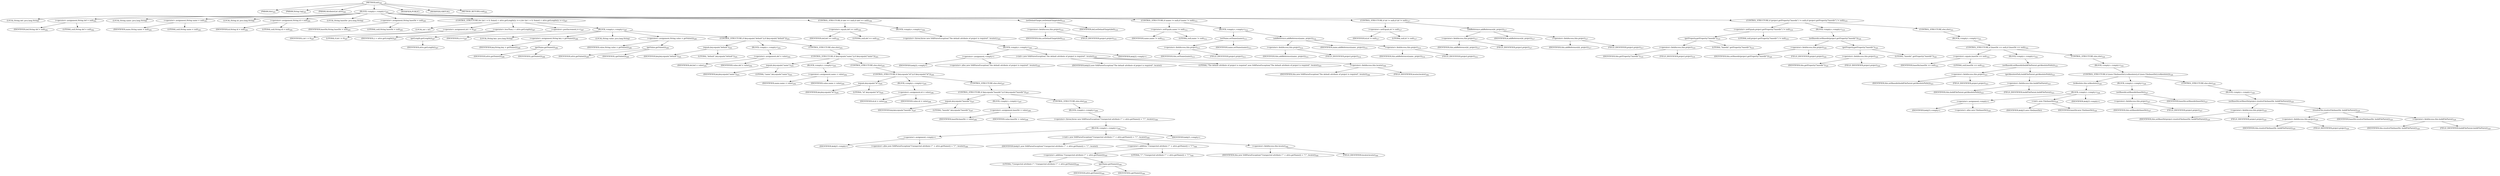 digraph "init" {  
"766" [label = <(METHOD,init)<SUB>281</SUB>> ]
"767" [label = <(PARAM,this)<SUB>281</SUB>> ]
"768" [label = <(PARAM,String tag)<SUB>281</SUB>> ]
"769" [label = <(PARAM,AttributeList attrs)<SUB>281</SUB>> ]
"770" [label = <(BLOCK,&lt;empty&gt;,&lt;empty&gt;)<SUB>281</SUB>> ]
"771" [label = <(LOCAL,String def: java.lang.String)> ]
"772" [label = <(&lt;operator&gt;.assignment,String def = null)<SUB>282</SUB>> ]
"773" [label = <(IDENTIFIER,def,String def = null)<SUB>282</SUB>> ]
"774" [label = <(LITERAL,null,String def = null)<SUB>282</SUB>> ]
"775" [label = <(LOCAL,String name: java.lang.String)> ]
"776" [label = <(&lt;operator&gt;.assignment,String name = null)<SUB>283</SUB>> ]
"777" [label = <(IDENTIFIER,name,String name = null)<SUB>283</SUB>> ]
"778" [label = <(LITERAL,null,String name = null)<SUB>283</SUB>> ]
"779" [label = <(LOCAL,String id: java.lang.String)> ]
"780" [label = <(&lt;operator&gt;.assignment,String id = null)<SUB>284</SUB>> ]
"781" [label = <(IDENTIFIER,id,String id = null)<SUB>284</SUB>> ]
"782" [label = <(LITERAL,null,String id = null)<SUB>284</SUB>> ]
"783" [label = <(LOCAL,String baseDir: java.lang.String)> ]
"784" [label = <(&lt;operator&gt;.assignment,String baseDir = null)<SUB>285</SUB>> ]
"785" [label = <(IDENTIFIER,baseDir,String baseDir = null)<SUB>285</SUB>> ]
"786" [label = <(LITERAL,null,String baseDir = null)<SUB>285</SUB>> ]
"787" [label = <(CONTROL_STRUCTURE,for (int i = 0; Some(i &lt; attrs.getLength()); i++),for (int i = 0; Some(i &lt; attrs.getLength()); i++))<SUB>287</SUB>> ]
"788" [label = <(LOCAL,int i: int)> ]
"789" [label = <(&lt;operator&gt;.assignment,int i = 0)<SUB>287</SUB>> ]
"790" [label = <(IDENTIFIER,i,int i = 0)<SUB>287</SUB>> ]
"791" [label = <(LITERAL,0,int i = 0)<SUB>287</SUB>> ]
"792" [label = <(&lt;operator&gt;.lessThan,i &lt; attrs.getLength())<SUB>287</SUB>> ]
"793" [label = <(IDENTIFIER,i,i &lt; attrs.getLength())<SUB>287</SUB>> ]
"794" [label = <(getLength,getLength())<SUB>287</SUB>> ]
"795" [label = <(IDENTIFIER,attrs,getLength())<SUB>287</SUB>> ]
"796" [label = <(&lt;operator&gt;.postIncrement,i++)<SUB>287</SUB>> ]
"797" [label = <(IDENTIFIER,i,i++)<SUB>287</SUB>> ]
"798" [label = <(BLOCK,&lt;empty&gt;,&lt;empty&gt;)<SUB>287</SUB>> ]
"799" [label = <(LOCAL,String key: java.lang.String)> ]
"800" [label = <(&lt;operator&gt;.assignment,String key = getName(i))<SUB>288</SUB>> ]
"801" [label = <(IDENTIFIER,key,String key = getName(i))<SUB>288</SUB>> ]
"802" [label = <(getName,getName(i))<SUB>288</SUB>> ]
"803" [label = <(IDENTIFIER,attrs,getName(i))<SUB>288</SUB>> ]
"804" [label = <(IDENTIFIER,i,getName(i))<SUB>288</SUB>> ]
"805" [label = <(LOCAL,String value: java.lang.String)> ]
"806" [label = <(&lt;operator&gt;.assignment,String value = getValue(i))<SUB>289</SUB>> ]
"807" [label = <(IDENTIFIER,value,String value = getValue(i))<SUB>289</SUB>> ]
"808" [label = <(getValue,getValue(i))<SUB>289</SUB>> ]
"809" [label = <(IDENTIFIER,attrs,getValue(i))<SUB>289</SUB>> ]
"810" [label = <(IDENTIFIER,i,getValue(i))<SUB>289</SUB>> ]
"811" [label = <(CONTROL_STRUCTURE,if (key.equals(&quot;default&quot;)),if (key.equals(&quot;default&quot;)))<SUB>291</SUB>> ]
"812" [label = <(equals,key.equals(&quot;default&quot;))<SUB>291</SUB>> ]
"813" [label = <(IDENTIFIER,key,key.equals(&quot;default&quot;))<SUB>291</SUB>> ]
"814" [label = <(LITERAL,&quot;default&quot;,key.equals(&quot;default&quot;))<SUB>291</SUB>> ]
"815" [label = <(BLOCK,&lt;empty&gt;,&lt;empty&gt;)<SUB>291</SUB>> ]
"816" [label = <(&lt;operator&gt;.assignment,def = value)<SUB>292</SUB>> ]
"817" [label = <(IDENTIFIER,def,def = value)<SUB>292</SUB>> ]
"818" [label = <(IDENTIFIER,value,def = value)<SUB>292</SUB>> ]
"819" [label = <(CONTROL_STRUCTURE,else,else)<SUB>293</SUB>> ]
"820" [label = <(CONTROL_STRUCTURE,if (key.equals(&quot;name&quot;)),if (key.equals(&quot;name&quot;)))<SUB>293</SUB>> ]
"821" [label = <(equals,key.equals(&quot;name&quot;))<SUB>293</SUB>> ]
"822" [label = <(IDENTIFIER,key,key.equals(&quot;name&quot;))<SUB>293</SUB>> ]
"823" [label = <(LITERAL,&quot;name&quot;,key.equals(&quot;name&quot;))<SUB>293</SUB>> ]
"824" [label = <(BLOCK,&lt;empty&gt;,&lt;empty&gt;)<SUB>293</SUB>> ]
"825" [label = <(&lt;operator&gt;.assignment,name = value)<SUB>294</SUB>> ]
"826" [label = <(IDENTIFIER,name,name = value)<SUB>294</SUB>> ]
"827" [label = <(IDENTIFIER,value,name = value)<SUB>294</SUB>> ]
"828" [label = <(CONTROL_STRUCTURE,else,else)<SUB>295</SUB>> ]
"829" [label = <(CONTROL_STRUCTURE,if (key.equals(&quot;id&quot;)),if (key.equals(&quot;id&quot;)))<SUB>295</SUB>> ]
"830" [label = <(equals,key.equals(&quot;id&quot;))<SUB>295</SUB>> ]
"831" [label = <(IDENTIFIER,key,key.equals(&quot;id&quot;))<SUB>295</SUB>> ]
"832" [label = <(LITERAL,&quot;id&quot;,key.equals(&quot;id&quot;))<SUB>295</SUB>> ]
"833" [label = <(BLOCK,&lt;empty&gt;,&lt;empty&gt;)<SUB>295</SUB>> ]
"834" [label = <(&lt;operator&gt;.assignment,id = value)<SUB>296</SUB>> ]
"835" [label = <(IDENTIFIER,id,id = value)<SUB>296</SUB>> ]
"836" [label = <(IDENTIFIER,value,id = value)<SUB>296</SUB>> ]
"837" [label = <(CONTROL_STRUCTURE,else,else)<SUB>297</SUB>> ]
"838" [label = <(CONTROL_STRUCTURE,if (key.equals(&quot;basedir&quot;)),if (key.equals(&quot;basedir&quot;)))<SUB>297</SUB>> ]
"839" [label = <(equals,key.equals(&quot;basedir&quot;))<SUB>297</SUB>> ]
"840" [label = <(IDENTIFIER,key,key.equals(&quot;basedir&quot;))<SUB>297</SUB>> ]
"841" [label = <(LITERAL,&quot;basedir&quot;,key.equals(&quot;basedir&quot;))<SUB>297</SUB>> ]
"842" [label = <(BLOCK,&lt;empty&gt;,&lt;empty&gt;)<SUB>297</SUB>> ]
"843" [label = <(&lt;operator&gt;.assignment,baseDir = value)<SUB>298</SUB>> ]
"844" [label = <(IDENTIFIER,baseDir,baseDir = value)<SUB>298</SUB>> ]
"845" [label = <(IDENTIFIER,value,baseDir = value)<SUB>298</SUB>> ]
"846" [label = <(CONTROL_STRUCTURE,else,else)<SUB>299</SUB>> ]
"847" [label = <(BLOCK,&lt;empty&gt;,&lt;empty&gt;)<SUB>299</SUB>> ]
"848" [label = <(&lt;operator&gt;.throw,throw new SAXParseException(&quot;Unexpected attribute \&quot;&quot; + attrs.getName(i) + &quot;\&quot;&quot;, locator);)<SUB>300</SUB>> ]
"849" [label = <(BLOCK,&lt;empty&gt;,&lt;empty&gt;)<SUB>300</SUB>> ]
"850" [label = <(&lt;operator&gt;.assignment,&lt;empty&gt;)> ]
"851" [label = <(IDENTIFIER,$obj21,&lt;empty&gt;)> ]
"852" [label = <(&lt;operator&gt;.alloc,new SAXParseException(&quot;Unexpected attribute \&quot;&quot; + attrs.getName(i) + &quot;\&quot;&quot;, locator))<SUB>300</SUB>> ]
"853" [label = <(&lt;init&gt;,new SAXParseException(&quot;Unexpected attribute \&quot;&quot; + attrs.getName(i) + &quot;\&quot;&quot;, locator))<SUB>300</SUB>> ]
"854" [label = <(IDENTIFIER,$obj21,new SAXParseException(&quot;Unexpected attribute \&quot;&quot; + attrs.getName(i) + &quot;\&quot;&quot;, locator))> ]
"855" [label = <(&lt;operator&gt;.addition,&quot;Unexpected attribute \&quot;&quot; + attrs.getName(i) + &quot;\&quot;&quot;)<SUB>300</SUB>> ]
"856" [label = <(&lt;operator&gt;.addition,&quot;Unexpected attribute \&quot;&quot; + attrs.getName(i))<SUB>300</SUB>> ]
"857" [label = <(LITERAL,&quot;Unexpected attribute \&quot;&quot;,&quot;Unexpected attribute \&quot;&quot; + attrs.getName(i))<SUB>300</SUB>> ]
"858" [label = <(getName,getName(i))<SUB>300</SUB>> ]
"859" [label = <(IDENTIFIER,attrs,getName(i))<SUB>300</SUB>> ]
"860" [label = <(IDENTIFIER,i,getName(i))<SUB>300</SUB>> ]
"861" [label = <(LITERAL,&quot;\&quot;&quot;,&quot;Unexpected attribute \&quot;&quot; + attrs.getName(i) + &quot;\&quot;&quot;)<SUB>300</SUB>> ]
"862" [label = <(&lt;operator&gt;.fieldAccess,this.locator)<SUB>300</SUB>> ]
"863" [label = <(IDENTIFIER,this,new SAXParseException(&quot;Unexpected attribute \&quot;&quot; + attrs.getName(i) + &quot;\&quot;&quot;, locator))<SUB>300</SUB>> ]
"864" [label = <(FIELD_IDENTIFIER,locator,locator)<SUB>300</SUB>> ]
"865" [label = <(IDENTIFIER,$obj21,&lt;empty&gt;)> ]
"866" [label = <(CONTROL_STRUCTURE,if (def == null),if (def == null))<SUB>304</SUB>> ]
"867" [label = <(&lt;operator&gt;.equals,def == null)<SUB>304</SUB>> ]
"868" [label = <(IDENTIFIER,def,def == null)<SUB>304</SUB>> ]
"869" [label = <(LITERAL,null,def == null)<SUB>304</SUB>> ]
"870" [label = <(BLOCK,&lt;empty&gt;,&lt;empty&gt;)<SUB>304</SUB>> ]
"871" [label = <(&lt;operator&gt;.throw,throw new SAXParseException(&quot;The default attribute of project is required&quot;, locator);)<SUB>305</SUB>> ]
"872" [label = <(BLOCK,&lt;empty&gt;,&lt;empty&gt;)<SUB>305</SUB>> ]
"873" [label = <(&lt;operator&gt;.assignment,&lt;empty&gt;)> ]
"874" [label = <(IDENTIFIER,$obj22,&lt;empty&gt;)> ]
"875" [label = <(&lt;operator&gt;.alloc,new SAXParseException(&quot;The default attribute of project is required&quot;, locator))<SUB>305</SUB>> ]
"876" [label = <(&lt;init&gt;,new SAXParseException(&quot;The default attribute of project is required&quot;, locator))<SUB>305</SUB>> ]
"877" [label = <(IDENTIFIER,$obj22,new SAXParseException(&quot;The default attribute of project is required&quot;, locator))> ]
"878" [label = <(LITERAL,&quot;The default attribute of project is required&quot;,new SAXParseException(&quot;The default attribute of project is required&quot;, locator))<SUB>305</SUB>> ]
"879" [label = <(&lt;operator&gt;.fieldAccess,this.locator)<SUB>306</SUB>> ]
"880" [label = <(IDENTIFIER,this,new SAXParseException(&quot;The default attribute of project is required&quot;, locator))<SUB>306</SUB>> ]
"881" [label = <(FIELD_IDENTIFIER,locator,locator)<SUB>306</SUB>> ]
"882" [label = <(IDENTIFIER,$obj22,&lt;empty&gt;)> ]
"883" [label = <(setDefaultTarget,setDefaultTarget(def))<SUB>310</SUB>> ]
"884" [label = <(&lt;operator&gt;.fieldAccess,this.project)<SUB>310</SUB>> ]
"885" [label = <(IDENTIFIER,this,setDefaultTarget(def))<SUB>310</SUB>> ]
"886" [label = <(FIELD_IDENTIFIER,project,project)<SUB>310</SUB>> ]
"887" [label = <(IDENTIFIER,def,setDefaultTarget(def))<SUB>310</SUB>> ]
"888" [label = <(CONTROL_STRUCTURE,if (name != null),if (name != null))<SUB>312</SUB>> ]
"889" [label = <(&lt;operator&gt;.notEquals,name != null)<SUB>312</SUB>> ]
"890" [label = <(IDENTIFIER,name,name != null)<SUB>312</SUB>> ]
"891" [label = <(LITERAL,null,name != null)<SUB>312</SUB>> ]
"892" [label = <(BLOCK,&lt;empty&gt;,&lt;empty&gt;)<SUB>312</SUB>> ]
"893" [label = <(setName,setName(name))<SUB>313</SUB>> ]
"894" [label = <(&lt;operator&gt;.fieldAccess,this.project)<SUB>313</SUB>> ]
"895" [label = <(IDENTIFIER,this,setName(name))<SUB>313</SUB>> ]
"896" [label = <(FIELD_IDENTIFIER,project,project)<SUB>313</SUB>> ]
"897" [label = <(IDENTIFIER,name,setName(name))<SUB>313</SUB>> ]
"898" [label = <(addReference,addReference(name, project))<SUB>314</SUB>> ]
"899" [label = <(&lt;operator&gt;.fieldAccess,this.project)<SUB>314</SUB>> ]
"900" [label = <(IDENTIFIER,this,addReference(name, project))<SUB>314</SUB>> ]
"901" [label = <(FIELD_IDENTIFIER,project,project)<SUB>314</SUB>> ]
"902" [label = <(IDENTIFIER,name,addReference(name, project))<SUB>314</SUB>> ]
"903" [label = <(&lt;operator&gt;.fieldAccess,this.project)<SUB>314</SUB>> ]
"904" [label = <(IDENTIFIER,this,addReference(name, project))<SUB>314</SUB>> ]
"905" [label = <(FIELD_IDENTIFIER,project,project)<SUB>314</SUB>> ]
"906" [label = <(CONTROL_STRUCTURE,if (id != null),if (id != null))<SUB>317</SUB>> ]
"907" [label = <(&lt;operator&gt;.notEquals,id != null)<SUB>317</SUB>> ]
"908" [label = <(IDENTIFIER,id,id != null)<SUB>317</SUB>> ]
"909" [label = <(LITERAL,null,id != null)<SUB>317</SUB>> ]
"910" [label = <(addReference,addReference(id, project))<SUB>317</SUB>> ]
"911" [label = <(&lt;operator&gt;.fieldAccess,this.project)<SUB>317</SUB>> ]
"912" [label = <(IDENTIFIER,this,addReference(id, project))<SUB>317</SUB>> ]
"913" [label = <(FIELD_IDENTIFIER,project,project)<SUB>317</SUB>> ]
"914" [label = <(IDENTIFIER,id,addReference(id, project))<SUB>317</SUB>> ]
"915" [label = <(&lt;operator&gt;.fieldAccess,this.project)<SUB>317</SUB>> ]
"916" [label = <(IDENTIFIER,this,addReference(id, project))<SUB>317</SUB>> ]
"917" [label = <(FIELD_IDENTIFIER,project,project)<SUB>317</SUB>> ]
"918" [label = <(CONTROL_STRUCTURE,if (project.getProperty(&quot;basedir&quot;) != null),if (project.getProperty(&quot;basedir&quot;) != null))<SUB>319</SUB>> ]
"919" [label = <(&lt;operator&gt;.notEquals,project.getProperty(&quot;basedir&quot;) != null)<SUB>319</SUB>> ]
"920" [label = <(getProperty,getProperty(&quot;basedir&quot;))<SUB>319</SUB>> ]
"921" [label = <(&lt;operator&gt;.fieldAccess,this.project)<SUB>319</SUB>> ]
"922" [label = <(IDENTIFIER,this,getProperty(&quot;basedir&quot;))<SUB>319</SUB>> ]
"923" [label = <(FIELD_IDENTIFIER,project,project)<SUB>319</SUB>> ]
"924" [label = <(LITERAL,&quot;basedir&quot;,getProperty(&quot;basedir&quot;))<SUB>319</SUB>> ]
"925" [label = <(LITERAL,null,project.getProperty(&quot;basedir&quot;) != null)<SUB>319</SUB>> ]
"926" [label = <(BLOCK,&lt;empty&gt;,&lt;empty&gt;)<SUB>319</SUB>> ]
"927" [label = <(setBasedir,setBasedir(project.getProperty(&quot;basedir&quot;)))<SUB>320</SUB>> ]
"928" [label = <(&lt;operator&gt;.fieldAccess,this.project)<SUB>320</SUB>> ]
"929" [label = <(IDENTIFIER,this,setBasedir(project.getProperty(&quot;basedir&quot;)))<SUB>320</SUB>> ]
"930" [label = <(FIELD_IDENTIFIER,project,project)<SUB>320</SUB>> ]
"931" [label = <(getProperty,getProperty(&quot;basedir&quot;))<SUB>320</SUB>> ]
"932" [label = <(&lt;operator&gt;.fieldAccess,this.project)<SUB>320</SUB>> ]
"933" [label = <(IDENTIFIER,this,getProperty(&quot;basedir&quot;))<SUB>320</SUB>> ]
"934" [label = <(FIELD_IDENTIFIER,project,project)<SUB>320</SUB>> ]
"935" [label = <(LITERAL,&quot;basedir&quot;,getProperty(&quot;basedir&quot;))<SUB>320</SUB>> ]
"936" [label = <(CONTROL_STRUCTURE,else,else)<SUB>321</SUB>> ]
"937" [label = <(BLOCK,&lt;empty&gt;,&lt;empty&gt;)<SUB>321</SUB>> ]
"938" [label = <(CONTROL_STRUCTURE,if (baseDir == null),if (baseDir == null))<SUB>322</SUB>> ]
"939" [label = <(&lt;operator&gt;.equals,baseDir == null)<SUB>322</SUB>> ]
"940" [label = <(IDENTIFIER,baseDir,baseDir == null)<SUB>322</SUB>> ]
"941" [label = <(LITERAL,null,baseDir == null)<SUB>322</SUB>> ]
"942" [label = <(BLOCK,&lt;empty&gt;,&lt;empty&gt;)<SUB>322</SUB>> ]
"943" [label = <(setBasedir,setBasedir(buildFileParent.getAbsolutePath()))<SUB>323</SUB>> ]
"944" [label = <(&lt;operator&gt;.fieldAccess,this.project)<SUB>323</SUB>> ]
"945" [label = <(IDENTIFIER,this,setBasedir(buildFileParent.getAbsolutePath()))<SUB>323</SUB>> ]
"946" [label = <(FIELD_IDENTIFIER,project,project)<SUB>323</SUB>> ]
"947" [label = <(getAbsolutePath,buildFileParent.getAbsolutePath())<SUB>323</SUB>> ]
"948" [label = <(&lt;operator&gt;.fieldAccess,this.buildFileParent)<SUB>323</SUB>> ]
"949" [label = <(IDENTIFIER,this,buildFileParent.getAbsolutePath())<SUB>323</SUB>> ]
"950" [label = <(FIELD_IDENTIFIER,buildFileParent,buildFileParent)<SUB>323</SUB>> ]
"951" [label = <(CONTROL_STRUCTURE,else,else)<SUB>324</SUB>> ]
"952" [label = <(BLOCK,&lt;empty&gt;,&lt;empty&gt;)<SUB>324</SUB>> ]
"953" [label = <(CONTROL_STRUCTURE,if ((new File(baseDir)).isAbsolute()),if ((new File(baseDir)).isAbsolute()))<SUB>326</SUB>> ]
"954" [label = <(isAbsolute,this.isAbsolute())<SUB>326</SUB>> ]
"955" [label = <(BLOCK,&lt;empty&gt;,&lt;empty&gt;)<SUB>326</SUB>> ]
"956" [label = <(&lt;operator&gt;.assignment,&lt;empty&gt;)> ]
"957" [label = <(IDENTIFIER,$obj23,&lt;empty&gt;)> ]
"958" [label = <(&lt;operator&gt;.alloc,new File(baseDir))<SUB>326</SUB>> ]
"959" [label = <(&lt;init&gt;,new File(baseDir))<SUB>326</SUB>> ]
"960" [label = <(IDENTIFIER,$obj23,new File(baseDir))> ]
"961" [label = <(IDENTIFIER,baseDir,new File(baseDir))<SUB>326</SUB>> ]
"962" [label = <(IDENTIFIER,$obj23,&lt;empty&gt;)> ]
"963" [label = <(BLOCK,&lt;empty&gt;,&lt;empty&gt;)<SUB>326</SUB>> ]
"964" [label = <(setBasedir,setBasedir(baseDir))<SUB>327</SUB>> ]
"965" [label = <(&lt;operator&gt;.fieldAccess,this.project)<SUB>327</SUB>> ]
"966" [label = <(IDENTIFIER,this,setBasedir(baseDir))<SUB>327</SUB>> ]
"967" [label = <(FIELD_IDENTIFIER,project,project)<SUB>327</SUB>> ]
"968" [label = <(IDENTIFIER,baseDir,setBasedir(baseDir))<SUB>327</SUB>> ]
"969" [label = <(CONTROL_STRUCTURE,else,else)<SUB>328</SUB>> ]
"970" [label = <(BLOCK,&lt;empty&gt;,&lt;empty&gt;)<SUB>328</SUB>> ]
"971" [label = <(setBaseDir,setBaseDir(project.resolveFile(baseDir, buildFileParent)))<SUB>329</SUB>> ]
"972" [label = <(&lt;operator&gt;.fieldAccess,this.project)<SUB>329</SUB>> ]
"973" [label = <(IDENTIFIER,this,setBaseDir(project.resolveFile(baseDir, buildFileParent)))<SUB>329</SUB>> ]
"974" [label = <(FIELD_IDENTIFIER,project,project)<SUB>329</SUB>> ]
"975" [label = <(resolveFile,resolveFile(baseDir, buildFileParent))<SUB>329</SUB>> ]
"976" [label = <(&lt;operator&gt;.fieldAccess,this.project)<SUB>329</SUB>> ]
"977" [label = <(IDENTIFIER,this,resolveFile(baseDir, buildFileParent))<SUB>329</SUB>> ]
"978" [label = <(FIELD_IDENTIFIER,project,project)<SUB>329</SUB>> ]
"979" [label = <(IDENTIFIER,baseDir,resolveFile(baseDir, buildFileParent))<SUB>329</SUB>> ]
"980" [label = <(&lt;operator&gt;.fieldAccess,this.buildFileParent)<SUB>329</SUB>> ]
"981" [label = <(IDENTIFIER,this,resolveFile(baseDir, buildFileParent))<SUB>329</SUB>> ]
"982" [label = <(FIELD_IDENTIFIER,buildFileParent,buildFileParent)<SUB>329</SUB>> ]
"983" [label = <(MODIFIER,PUBLIC)> ]
"984" [label = <(MODIFIER,VIRTUAL)> ]
"985" [label = <(METHOD_RETURN,void)<SUB>281</SUB>> ]
  "766" -> "767" 
  "766" -> "768" 
  "766" -> "769" 
  "766" -> "770" 
  "766" -> "983" 
  "766" -> "984" 
  "766" -> "985" 
  "770" -> "771" 
  "770" -> "772" 
  "770" -> "775" 
  "770" -> "776" 
  "770" -> "779" 
  "770" -> "780" 
  "770" -> "783" 
  "770" -> "784" 
  "770" -> "787" 
  "770" -> "866" 
  "770" -> "883" 
  "770" -> "888" 
  "770" -> "906" 
  "770" -> "918" 
  "772" -> "773" 
  "772" -> "774" 
  "776" -> "777" 
  "776" -> "778" 
  "780" -> "781" 
  "780" -> "782" 
  "784" -> "785" 
  "784" -> "786" 
  "787" -> "788" 
  "787" -> "789" 
  "787" -> "792" 
  "787" -> "796" 
  "787" -> "798" 
  "789" -> "790" 
  "789" -> "791" 
  "792" -> "793" 
  "792" -> "794" 
  "794" -> "795" 
  "796" -> "797" 
  "798" -> "799" 
  "798" -> "800" 
  "798" -> "805" 
  "798" -> "806" 
  "798" -> "811" 
  "800" -> "801" 
  "800" -> "802" 
  "802" -> "803" 
  "802" -> "804" 
  "806" -> "807" 
  "806" -> "808" 
  "808" -> "809" 
  "808" -> "810" 
  "811" -> "812" 
  "811" -> "815" 
  "811" -> "819" 
  "812" -> "813" 
  "812" -> "814" 
  "815" -> "816" 
  "816" -> "817" 
  "816" -> "818" 
  "819" -> "820" 
  "820" -> "821" 
  "820" -> "824" 
  "820" -> "828" 
  "821" -> "822" 
  "821" -> "823" 
  "824" -> "825" 
  "825" -> "826" 
  "825" -> "827" 
  "828" -> "829" 
  "829" -> "830" 
  "829" -> "833" 
  "829" -> "837" 
  "830" -> "831" 
  "830" -> "832" 
  "833" -> "834" 
  "834" -> "835" 
  "834" -> "836" 
  "837" -> "838" 
  "838" -> "839" 
  "838" -> "842" 
  "838" -> "846" 
  "839" -> "840" 
  "839" -> "841" 
  "842" -> "843" 
  "843" -> "844" 
  "843" -> "845" 
  "846" -> "847" 
  "847" -> "848" 
  "848" -> "849" 
  "849" -> "850" 
  "849" -> "853" 
  "849" -> "865" 
  "850" -> "851" 
  "850" -> "852" 
  "853" -> "854" 
  "853" -> "855" 
  "853" -> "862" 
  "855" -> "856" 
  "855" -> "861" 
  "856" -> "857" 
  "856" -> "858" 
  "858" -> "859" 
  "858" -> "860" 
  "862" -> "863" 
  "862" -> "864" 
  "866" -> "867" 
  "866" -> "870" 
  "867" -> "868" 
  "867" -> "869" 
  "870" -> "871" 
  "871" -> "872" 
  "872" -> "873" 
  "872" -> "876" 
  "872" -> "882" 
  "873" -> "874" 
  "873" -> "875" 
  "876" -> "877" 
  "876" -> "878" 
  "876" -> "879" 
  "879" -> "880" 
  "879" -> "881" 
  "883" -> "884" 
  "883" -> "887" 
  "884" -> "885" 
  "884" -> "886" 
  "888" -> "889" 
  "888" -> "892" 
  "889" -> "890" 
  "889" -> "891" 
  "892" -> "893" 
  "892" -> "898" 
  "893" -> "894" 
  "893" -> "897" 
  "894" -> "895" 
  "894" -> "896" 
  "898" -> "899" 
  "898" -> "902" 
  "898" -> "903" 
  "899" -> "900" 
  "899" -> "901" 
  "903" -> "904" 
  "903" -> "905" 
  "906" -> "907" 
  "906" -> "910" 
  "907" -> "908" 
  "907" -> "909" 
  "910" -> "911" 
  "910" -> "914" 
  "910" -> "915" 
  "911" -> "912" 
  "911" -> "913" 
  "915" -> "916" 
  "915" -> "917" 
  "918" -> "919" 
  "918" -> "926" 
  "918" -> "936" 
  "919" -> "920" 
  "919" -> "925" 
  "920" -> "921" 
  "920" -> "924" 
  "921" -> "922" 
  "921" -> "923" 
  "926" -> "927" 
  "927" -> "928" 
  "927" -> "931" 
  "928" -> "929" 
  "928" -> "930" 
  "931" -> "932" 
  "931" -> "935" 
  "932" -> "933" 
  "932" -> "934" 
  "936" -> "937" 
  "937" -> "938" 
  "938" -> "939" 
  "938" -> "942" 
  "938" -> "951" 
  "939" -> "940" 
  "939" -> "941" 
  "942" -> "943" 
  "943" -> "944" 
  "943" -> "947" 
  "944" -> "945" 
  "944" -> "946" 
  "947" -> "948" 
  "948" -> "949" 
  "948" -> "950" 
  "951" -> "952" 
  "952" -> "953" 
  "953" -> "954" 
  "953" -> "963" 
  "953" -> "969" 
  "954" -> "955" 
  "955" -> "956" 
  "955" -> "959" 
  "955" -> "962" 
  "956" -> "957" 
  "956" -> "958" 
  "959" -> "960" 
  "959" -> "961" 
  "963" -> "964" 
  "964" -> "965" 
  "964" -> "968" 
  "965" -> "966" 
  "965" -> "967" 
  "969" -> "970" 
  "970" -> "971" 
  "971" -> "972" 
  "971" -> "975" 
  "972" -> "973" 
  "972" -> "974" 
  "975" -> "976" 
  "975" -> "979" 
  "975" -> "980" 
  "976" -> "977" 
  "976" -> "978" 
  "980" -> "981" 
  "980" -> "982" 
}
